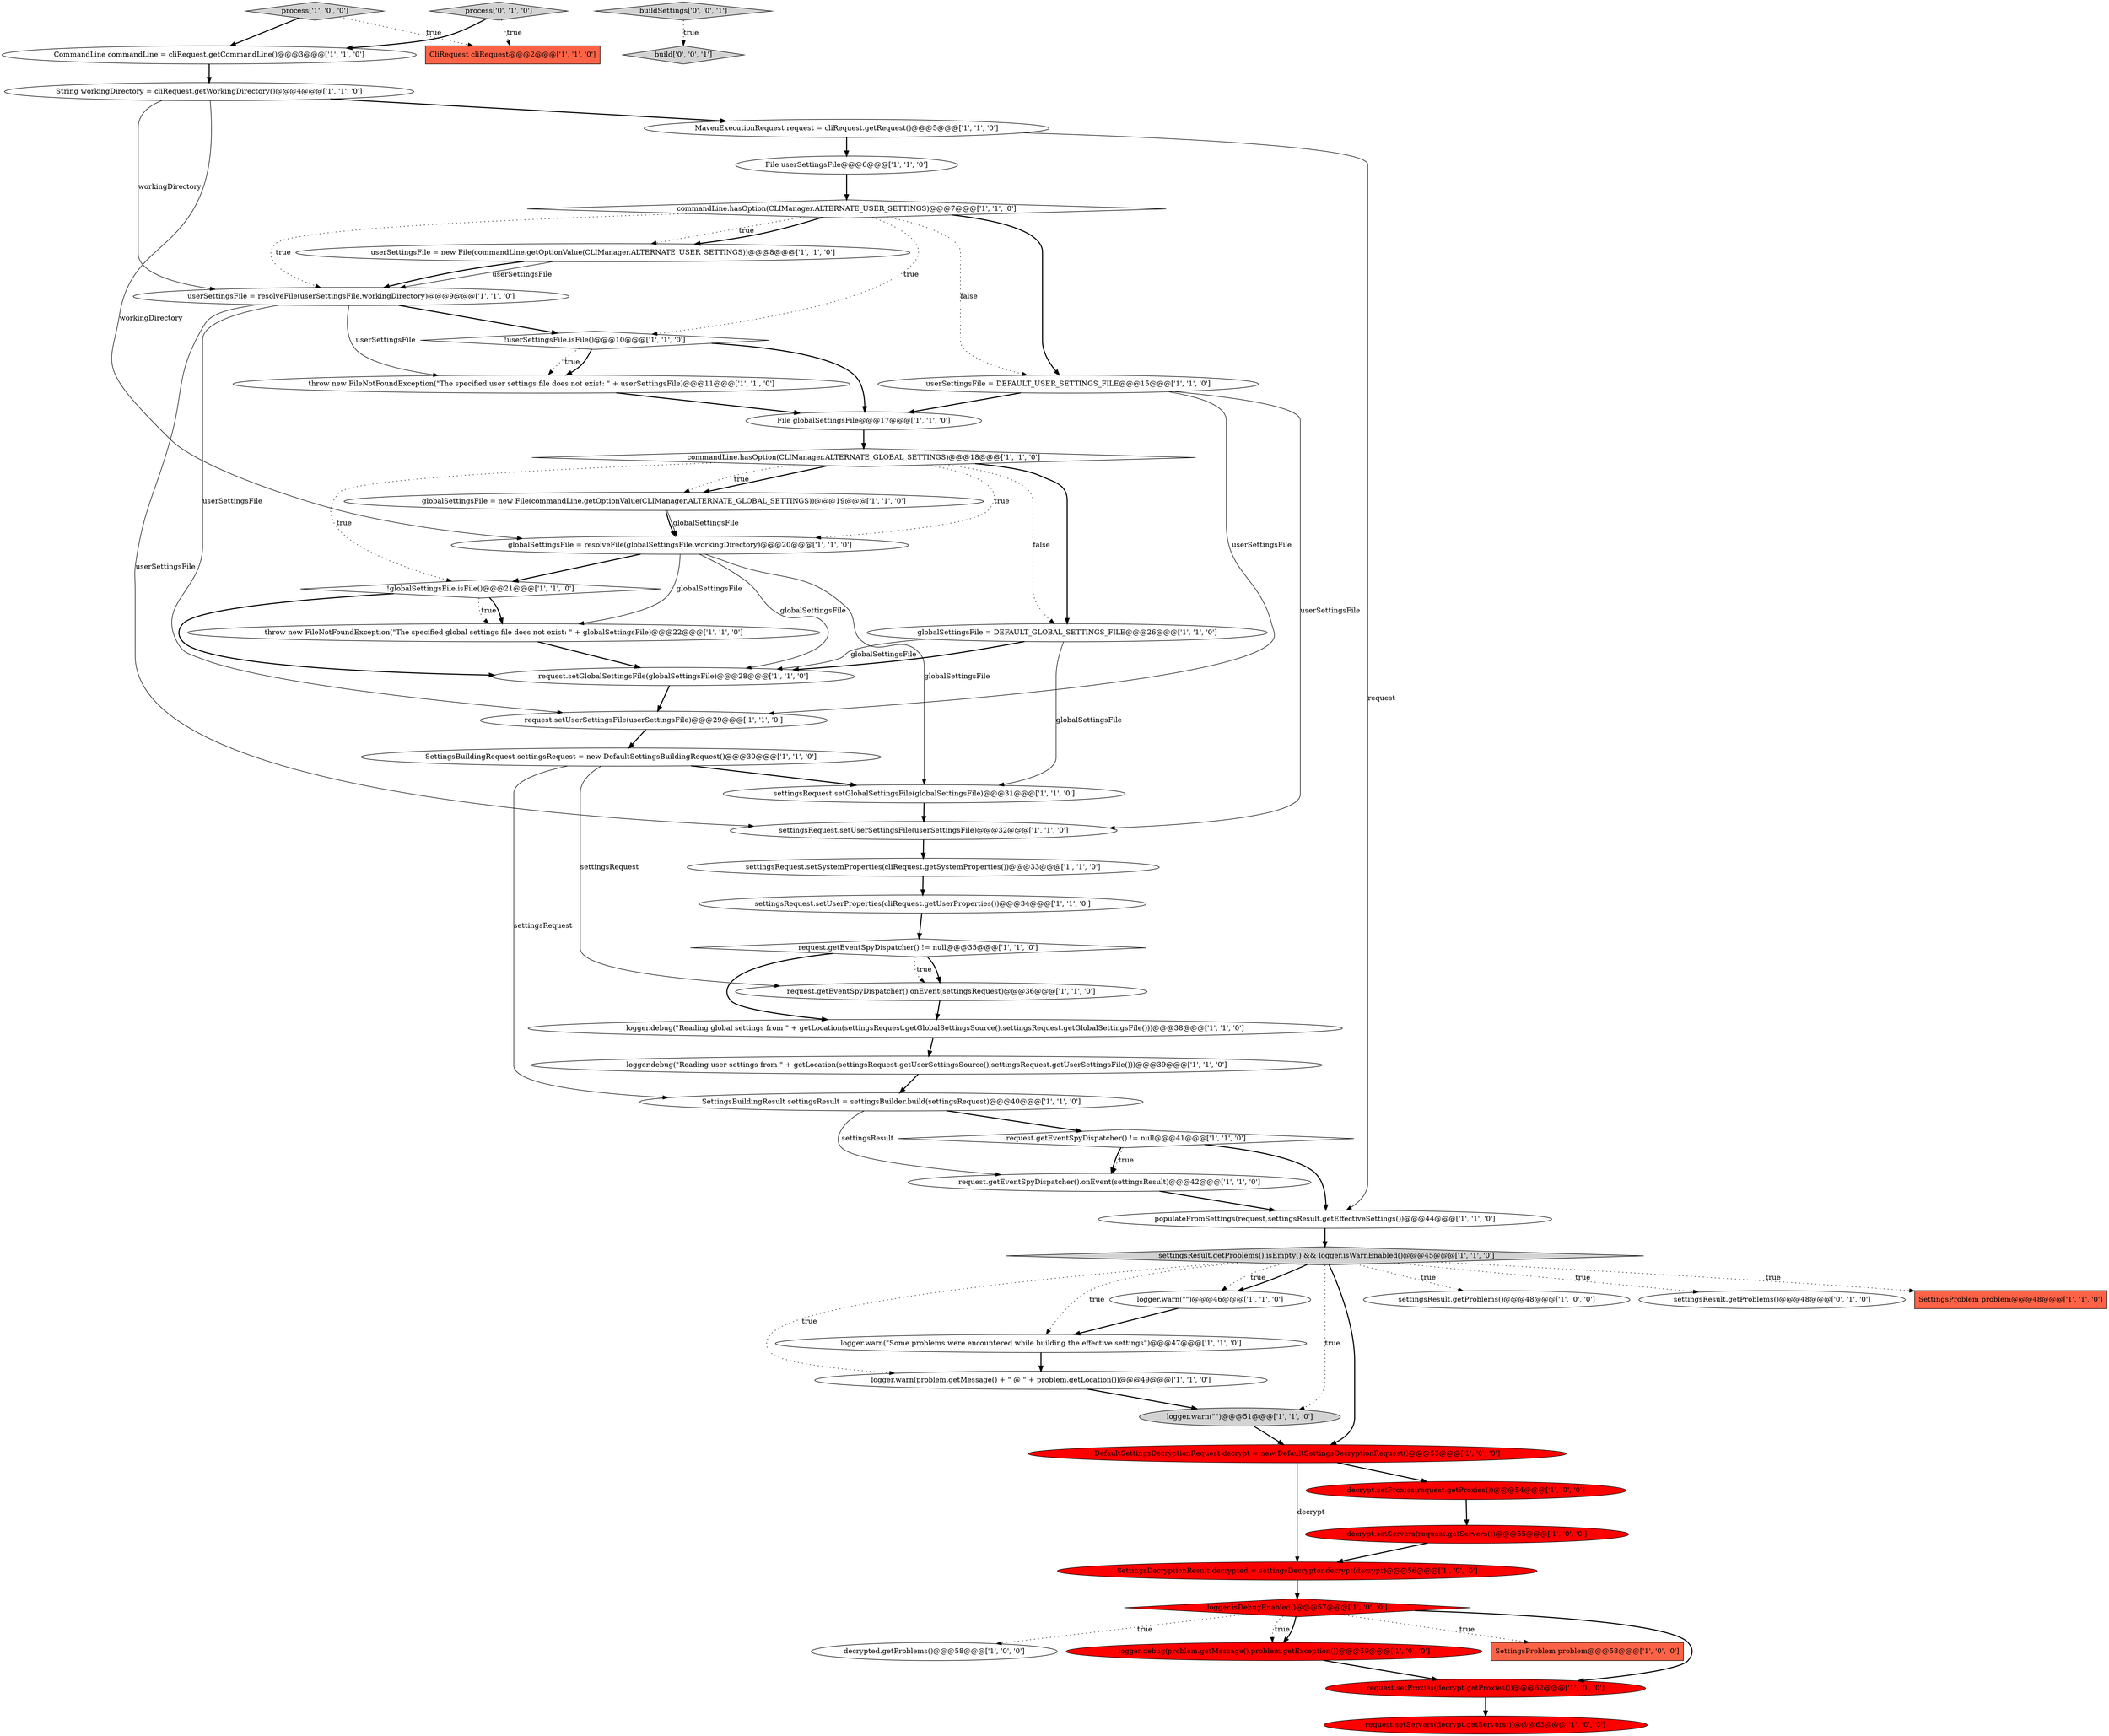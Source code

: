digraph {
6 [style = filled, label = "logger.warn(problem.getMessage() + \" @ \" + problem.getLocation())@@@49@@@['1', '1', '0']", fillcolor = white, shape = ellipse image = "AAA0AAABBB1BBB"];
1 [style = filled, label = "logger.debug(\"Reading user settings from \" + getLocation(settingsRequest.getUserSettingsSource(),settingsRequest.getUserSettingsFile()))@@@39@@@['1', '1', '0']", fillcolor = white, shape = ellipse image = "AAA0AAABBB1BBB"];
14 [style = filled, label = "decrypted.getProblems()@@@58@@@['1', '0', '0']", fillcolor = white, shape = ellipse image = "AAA0AAABBB1BBB"];
35 [style = filled, label = "logger.warn(\"\")@@@46@@@['1', '1', '0']", fillcolor = white, shape = ellipse image = "AAA0AAABBB1BBB"];
16 [style = filled, label = "MavenExecutionRequest request = cliRequest.getRequest()@@@5@@@['1', '1', '0']", fillcolor = white, shape = ellipse image = "AAA0AAABBB1BBB"];
43 [style = filled, label = "request.setUserSettingsFile(userSettingsFile)@@@29@@@['1', '1', '0']", fillcolor = white, shape = ellipse image = "AAA0AAABBB1BBB"];
44 [style = filled, label = "SettingsDecryptionResult decrypted = settingsDecrypter.decrypt(decrypt)@@@56@@@['1', '0', '0']", fillcolor = red, shape = ellipse image = "AAA1AAABBB1BBB"];
9 [style = filled, label = "globalSettingsFile = resolveFile(globalSettingsFile,workingDirectory)@@@20@@@['1', '1', '0']", fillcolor = white, shape = ellipse image = "AAA0AAABBB1BBB"];
2 [style = filled, label = "settingsRequest.setUserProperties(cliRequest.getUserProperties())@@@34@@@['1', '1', '0']", fillcolor = white, shape = ellipse image = "AAA0AAABBB1BBB"];
24 [style = filled, label = "request.setGlobalSettingsFile(globalSettingsFile)@@@28@@@['1', '1', '0']", fillcolor = white, shape = ellipse image = "AAA0AAABBB1BBB"];
39 [style = filled, label = "logger.debug(problem.getMessage(),problem.getException())@@@59@@@['1', '0', '0']", fillcolor = red, shape = ellipse image = "AAA1AAABBB1BBB"];
29 [style = filled, label = "request.getEventSpyDispatcher() != null@@@41@@@['1', '1', '0']", fillcolor = white, shape = diamond image = "AAA0AAABBB1BBB"];
41 [style = filled, label = "commandLine.hasOption(CLIManager.ALTERNATE_USER_SETTINGS)@@@7@@@['1', '1', '0']", fillcolor = white, shape = diamond image = "AAA0AAABBB1BBB"];
38 [style = filled, label = "request.getEventSpyDispatcher().onEvent(settingsResult)@@@42@@@['1', '1', '0']", fillcolor = white, shape = ellipse image = "AAA0AAABBB1BBB"];
47 [style = filled, label = "decrypt.setServers(request.getServers())@@@55@@@['1', '0', '0']", fillcolor = red, shape = ellipse image = "AAA1AAABBB1BBB"];
32 [style = filled, label = "request.getEventSpyDispatcher().onEvent(settingsRequest)@@@36@@@['1', '1', '0']", fillcolor = white, shape = ellipse image = "AAA0AAABBB1BBB"];
30 [style = filled, label = "CommandLine commandLine = cliRequest.getCommandLine()@@@3@@@['1', '1', '0']", fillcolor = white, shape = ellipse image = "AAA0AAABBB1BBB"];
53 [style = filled, label = "build['0', '0', '1']", fillcolor = lightgray, shape = diamond image = "AAA0AAABBB3BBB"];
4 [style = filled, label = "decrypt.setProxies(request.getProxies())@@@54@@@['1', '0', '0']", fillcolor = red, shape = ellipse image = "AAA1AAABBB1BBB"];
46 [style = filled, label = "logger.warn(\"\")@@@51@@@['1', '1', '0']", fillcolor = lightgray, shape = ellipse image = "AAA0AAABBB1BBB"];
10 [style = filled, label = "SettingsBuildingRequest settingsRequest = new DefaultSettingsBuildingRequest()@@@30@@@['1', '1', '0']", fillcolor = white, shape = ellipse image = "AAA0AAABBB1BBB"];
22 [style = filled, label = "throw new FileNotFoundException(\"The specified user settings file does not exist: \" + userSettingsFile)@@@11@@@['1', '1', '0']", fillcolor = white, shape = ellipse image = "AAA0AAABBB1BBB"];
33 [style = filled, label = "!settingsResult.getProblems().isEmpty() && logger.isWarnEnabled()@@@45@@@['1', '1', '0']", fillcolor = lightgray, shape = diamond image = "AAA0AAABBB1BBB"];
45 [style = filled, label = "logger.debug(\"Reading global settings from \" + getLocation(settingsRequest.getGlobalSettingsSource(),settingsRequest.getGlobalSettingsFile()))@@@38@@@['1', '1', '0']", fillcolor = white, shape = ellipse image = "AAA0AAABBB1BBB"];
5 [style = filled, label = "userSettingsFile = new File(commandLine.getOptionValue(CLIManager.ALTERNATE_USER_SETTINGS))@@@8@@@['1', '1', '0']", fillcolor = white, shape = ellipse image = "AAA0AAABBB1BBB"];
21 [style = filled, label = "commandLine.hasOption(CLIManager.ALTERNATE_GLOBAL_SETTINGS)@@@18@@@['1', '1', '0']", fillcolor = white, shape = diamond image = "AAA0AAABBB1BBB"];
48 [style = filled, label = "logger.warn(\"Some problems were encountered while building the effective settings\")@@@47@@@['1', '1', '0']", fillcolor = white, shape = ellipse image = "AAA0AAABBB1BBB"];
13 [style = filled, label = "userSettingsFile = DEFAULT_USER_SETTINGS_FILE@@@15@@@['1', '1', '0']", fillcolor = white, shape = ellipse image = "AAA0AAABBB1BBB"];
50 [style = filled, label = "File userSettingsFile@@@6@@@['1', '1', '0']", fillcolor = white, shape = ellipse image = "AAA0AAABBB1BBB"];
34 [style = filled, label = "DefaultSettingsDecryptionRequest decrypt = new DefaultSettingsDecryptionRequest()@@@53@@@['1', '0', '0']", fillcolor = red, shape = ellipse image = "AAA1AAABBB1BBB"];
15 [style = filled, label = "!globalSettingsFile.isFile()@@@21@@@['1', '1', '0']", fillcolor = white, shape = diamond image = "AAA0AAABBB1BBB"];
19 [style = filled, label = "SettingsProblem problem@@@58@@@['1', '0', '0']", fillcolor = tomato, shape = box image = "AAA1AAABBB1BBB"];
28 [style = filled, label = "settingsResult.getProblems()@@@48@@@['1', '0', '0']", fillcolor = white, shape = ellipse image = "AAA0AAABBB1BBB"];
51 [style = filled, label = "settingsResult.getProblems()@@@48@@@['0', '1', '0']", fillcolor = white, shape = ellipse image = "AAA0AAABBB2BBB"];
49 [style = filled, label = "File globalSettingsFile@@@17@@@['1', '1', '0']", fillcolor = white, shape = ellipse image = "AAA0AAABBB1BBB"];
23 [style = filled, label = "throw new FileNotFoundException(\"The specified global settings file does not exist: \" + globalSettingsFile)@@@22@@@['1', '1', '0']", fillcolor = white, shape = ellipse image = "AAA0AAABBB1BBB"];
25 [style = filled, label = "settingsRequest.setUserSettingsFile(userSettingsFile)@@@32@@@['1', '1', '0']", fillcolor = white, shape = ellipse image = "AAA0AAABBB1BBB"];
11 [style = filled, label = "request.getEventSpyDispatcher() != null@@@35@@@['1', '1', '0']", fillcolor = white, shape = diamond image = "AAA0AAABBB1BBB"];
31 [style = filled, label = "process['1', '0', '0']", fillcolor = lightgray, shape = diamond image = "AAA0AAABBB1BBB"];
40 [style = filled, label = "settingsRequest.setGlobalSettingsFile(globalSettingsFile)@@@31@@@['1', '1', '0']", fillcolor = white, shape = ellipse image = "AAA0AAABBB1BBB"];
54 [style = filled, label = "buildSettings['0', '0', '1']", fillcolor = lightgray, shape = diamond image = "AAA0AAABBB3BBB"];
36 [style = filled, label = "request.setProxies(decrypt.getProxies())@@@62@@@['1', '0', '0']", fillcolor = red, shape = ellipse image = "AAA1AAABBB1BBB"];
12 [style = filled, label = "CliRequest cliRequest@@@2@@@['1', '1', '0']", fillcolor = tomato, shape = box image = "AAA0AAABBB1BBB"];
0 [style = filled, label = "globalSettingsFile = DEFAULT_GLOBAL_SETTINGS_FILE@@@26@@@['1', '1', '0']", fillcolor = white, shape = ellipse image = "AAA0AAABBB1BBB"];
8 [style = filled, label = "populateFromSettings(request,settingsResult.getEffectiveSettings())@@@44@@@['1', '1', '0']", fillcolor = white, shape = ellipse image = "AAA0AAABBB1BBB"];
3 [style = filled, label = "globalSettingsFile = new File(commandLine.getOptionValue(CLIManager.ALTERNATE_GLOBAL_SETTINGS))@@@19@@@['1', '1', '0']", fillcolor = white, shape = ellipse image = "AAA0AAABBB1BBB"];
17 [style = filled, label = "userSettingsFile = resolveFile(userSettingsFile,workingDirectory)@@@9@@@['1', '1', '0']", fillcolor = white, shape = ellipse image = "AAA0AAABBB1BBB"];
42 [style = filled, label = "String workingDirectory = cliRequest.getWorkingDirectory()@@@4@@@['1', '1', '0']", fillcolor = white, shape = ellipse image = "AAA0AAABBB1BBB"];
7 [style = filled, label = "settingsRequest.setSystemProperties(cliRequest.getSystemProperties())@@@33@@@['1', '1', '0']", fillcolor = white, shape = ellipse image = "AAA0AAABBB1BBB"];
26 [style = filled, label = "logger.isDebugEnabled()@@@57@@@['1', '0', '0']", fillcolor = red, shape = diamond image = "AAA1AAABBB1BBB"];
27 [style = filled, label = "!userSettingsFile.isFile()@@@10@@@['1', '1', '0']", fillcolor = white, shape = diamond image = "AAA0AAABBB1BBB"];
52 [style = filled, label = "process['0', '1', '0']", fillcolor = lightgray, shape = diamond image = "AAA0AAABBB2BBB"];
20 [style = filled, label = "SettingsBuildingResult settingsResult = settingsBuilder.build(settingsRequest)@@@40@@@['1', '1', '0']", fillcolor = white, shape = ellipse image = "AAA0AAABBB1BBB"];
37 [style = filled, label = "SettingsProblem problem@@@48@@@['1', '1', '0']", fillcolor = tomato, shape = box image = "AAA0AAABBB1BBB"];
18 [style = filled, label = "request.setServers(decrypt.getServers())@@@63@@@['1', '0', '0']", fillcolor = red, shape = ellipse image = "AAA1AAABBB1BBB"];
3->9 [style = solid, label="globalSettingsFile"];
35->48 [style = bold, label=""];
46->34 [style = bold, label=""];
5->17 [style = solid, label="userSettingsFile"];
34->44 [style = solid, label="decrypt"];
21->15 [style = dotted, label="true"];
33->48 [style = dotted, label="true"];
33->28 [style = dotted, label="true"];
40->25 [style = bold, label=""];
1->20 [style = bold, label=""];
26->19 [style = dotted, label="true"];
13->49 [style = bold, label=""];
24->43 [style = bold, label=""];
17->25 [style = solid, label="userSettingsFile"];
27->49 [style = bold, label=""];
33->35 [style = dotted, label="true"];
0->24 [style = bold, label=""];
36->18 [style = bold, label=""];
31->30 [style = bold, label=""];
10->32 [style = solid, label="settingsRequest"];
6->46 [style = bold, label=""];
17->27 [style = bold, label=""];
17->43 [style = solid, label="userSettingsFile"];
33->37 [style = dotted, label="true"];
31->12 [style = dotted, label="true"];
41->13 [style = bold, label=""];
41->17 [style = dotted, label="true"];
9->24 [style = solid, label="globalSettingsFile"];
21->3 [style = bold, label=""];
27->22 [style = dotted, label="true"];
21->0 [style = bold, label=""];
30->42 [style = bold, label=""];
0->40 [style = solid, label="globalSettingsFile"];
13->25 [style = solid, label="userSettingsFile"];
5->17 [style = bold, label=""];
27->22 [style = bold, label=""];
25->7 [style = bold, label=""];
54->53 [style = dotted, label="true"];
22->49 [style = bold, label=""];
41->5 [style = dotted, label="true"];
45->1 [style = bold, label=""];
21->9 [style = dotted, label="true"];
42->17 [style = solid, label="workingDirectory"];
13->43 [style = solid, label="userSettingsFile"];
7->2 [style = bold, label=""];
26->14 [style = dotted, label="true"];
52->12 [style = dotted, label="true"];
47->44 [style = bold, label=""];
43->10 [style = bold, label=""];
20->38 [style = solid, label="settingsResult"];
29->38 [style = bold, label=""];
4->47 [style = bold, label=""];
50->41 [style = bold, label=""];
10->20 [style = solid, label="settingsRequest"];
8->33 [style = bold, label=""];
21->0 [style = dotted, label="false"];
33->6 [style = dotted, label="true"];
41->13 [style = dotted, label="false"];
42->16 [style = bold, label=""];
11->32 [style = bold, label=""];
48->6 [style = bold, label=""];
16->50 [style = bold, label=""];
3->9 [style = bold, label=""];
21->3 [style = dotted, label="true"];
10->40 [style = bold, label=""];
33->51 [style = dotted, label="true"];
38->8 [style = bold, label=""];
15->23 [style = dotted, label="true"];
33->46 [style = dotted, label="true"];
2->11 [style = bold, label=""];
0->24 [style = solid, label="globalSettingsFile"];
11->32 [style = dotted, label="true"];
15->23 [style = bold, label=""];
32->45 [style = bold, label=""];
29->8 [style = bold, label=""];
33->35 [style = bold, label=""];
17->22 [style = solid, label="userSettingsFile"];
41->27 [style = dotted, label="true"];
20->29 [style = bold, label=""];
42->9 [style = solid, label="workingDirectory"];
26->36 [style = bold, label=""];
26->39 [style = dotted, label="true"];
11->45 [style = bold, label=""];
29->38 [style = dotted, label="true"];
9->23 [style = solid, label="globalSettingsFile"];
26->39 [style = bold, label=""];
49->21 [style = bold, label=""];
9->40 [style = solid, label="globalSettingsFile"];
23->24 [style = bold, label=""];
44->26 [style = bold, label=""];
9->15 [style = bold, label=""];
15->24 [style = bold, label=""];
34->4 [style = bold, label=""];
33->34 [style = bold, label=""];
39->36 [style = bold, label=""];
16->8 [style = solid, label="request"];
52->30 [style = bold, label=""];
41->5 [style = bold, label=""];
}
